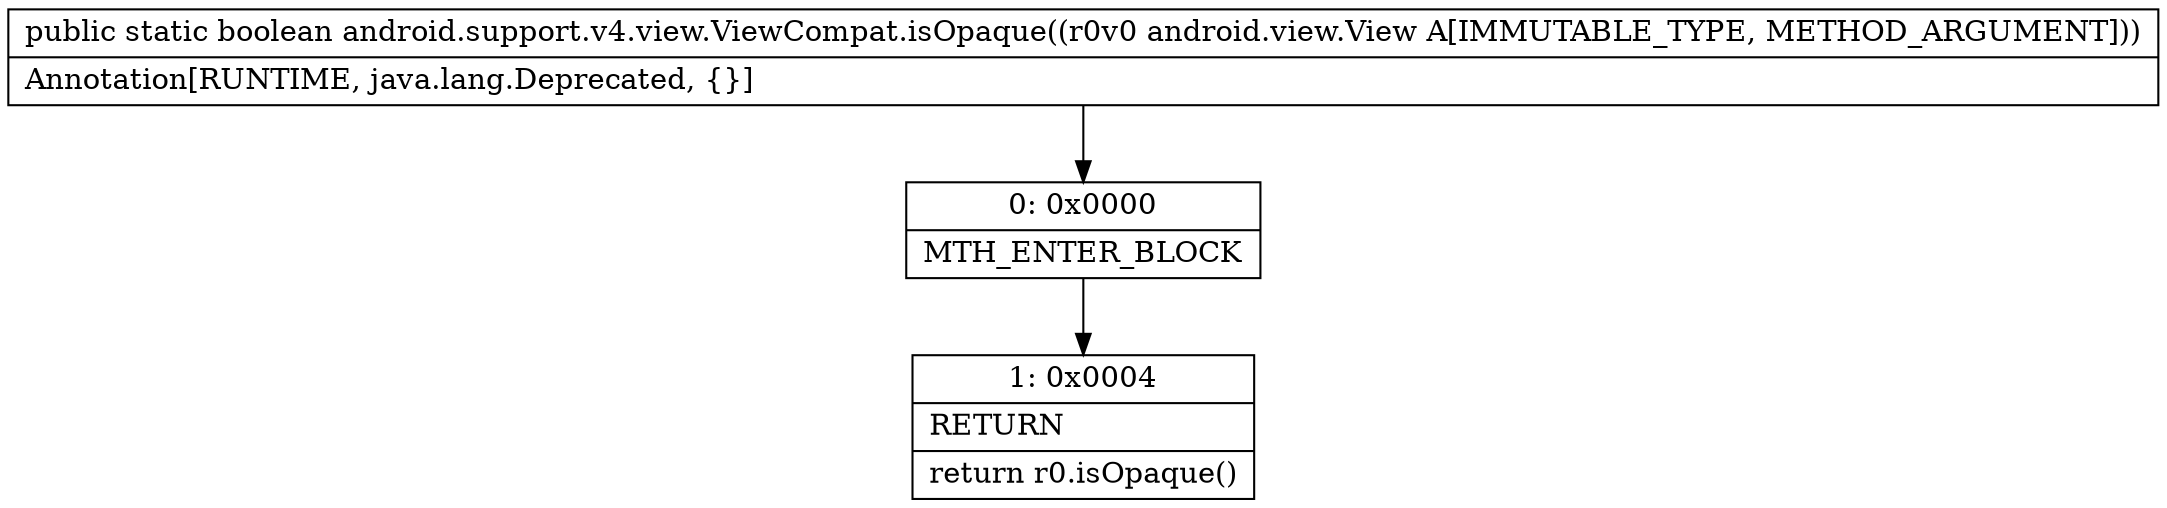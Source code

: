 digraph "CFG forandroid.support.v4.view.ViewCompat.isOpaque(Landroid\/view\/View;)Z" {
Node_0 [shape=record,label="{0\:\ 0x0000|MTH_ENTER_BLOCK\l}"];
Node_1 [shape=record,label="{1\:\ 0x0004|RETURN\l|return r0.isOpaque()\l}"];
MethodNode[shape=record,label="{public static boolean android.support.v4.view.ViewCompat.isOpaque((r0v0 android.view.View A[IMMUTABLE_TYPE, METHOD_ARGUMENT]))  | Annotation[RUNTIME, java.lang.Deprecated, \{\}]\l}"];
MethodNode -> Node_0;
Node_0 -> Node_1;
}

